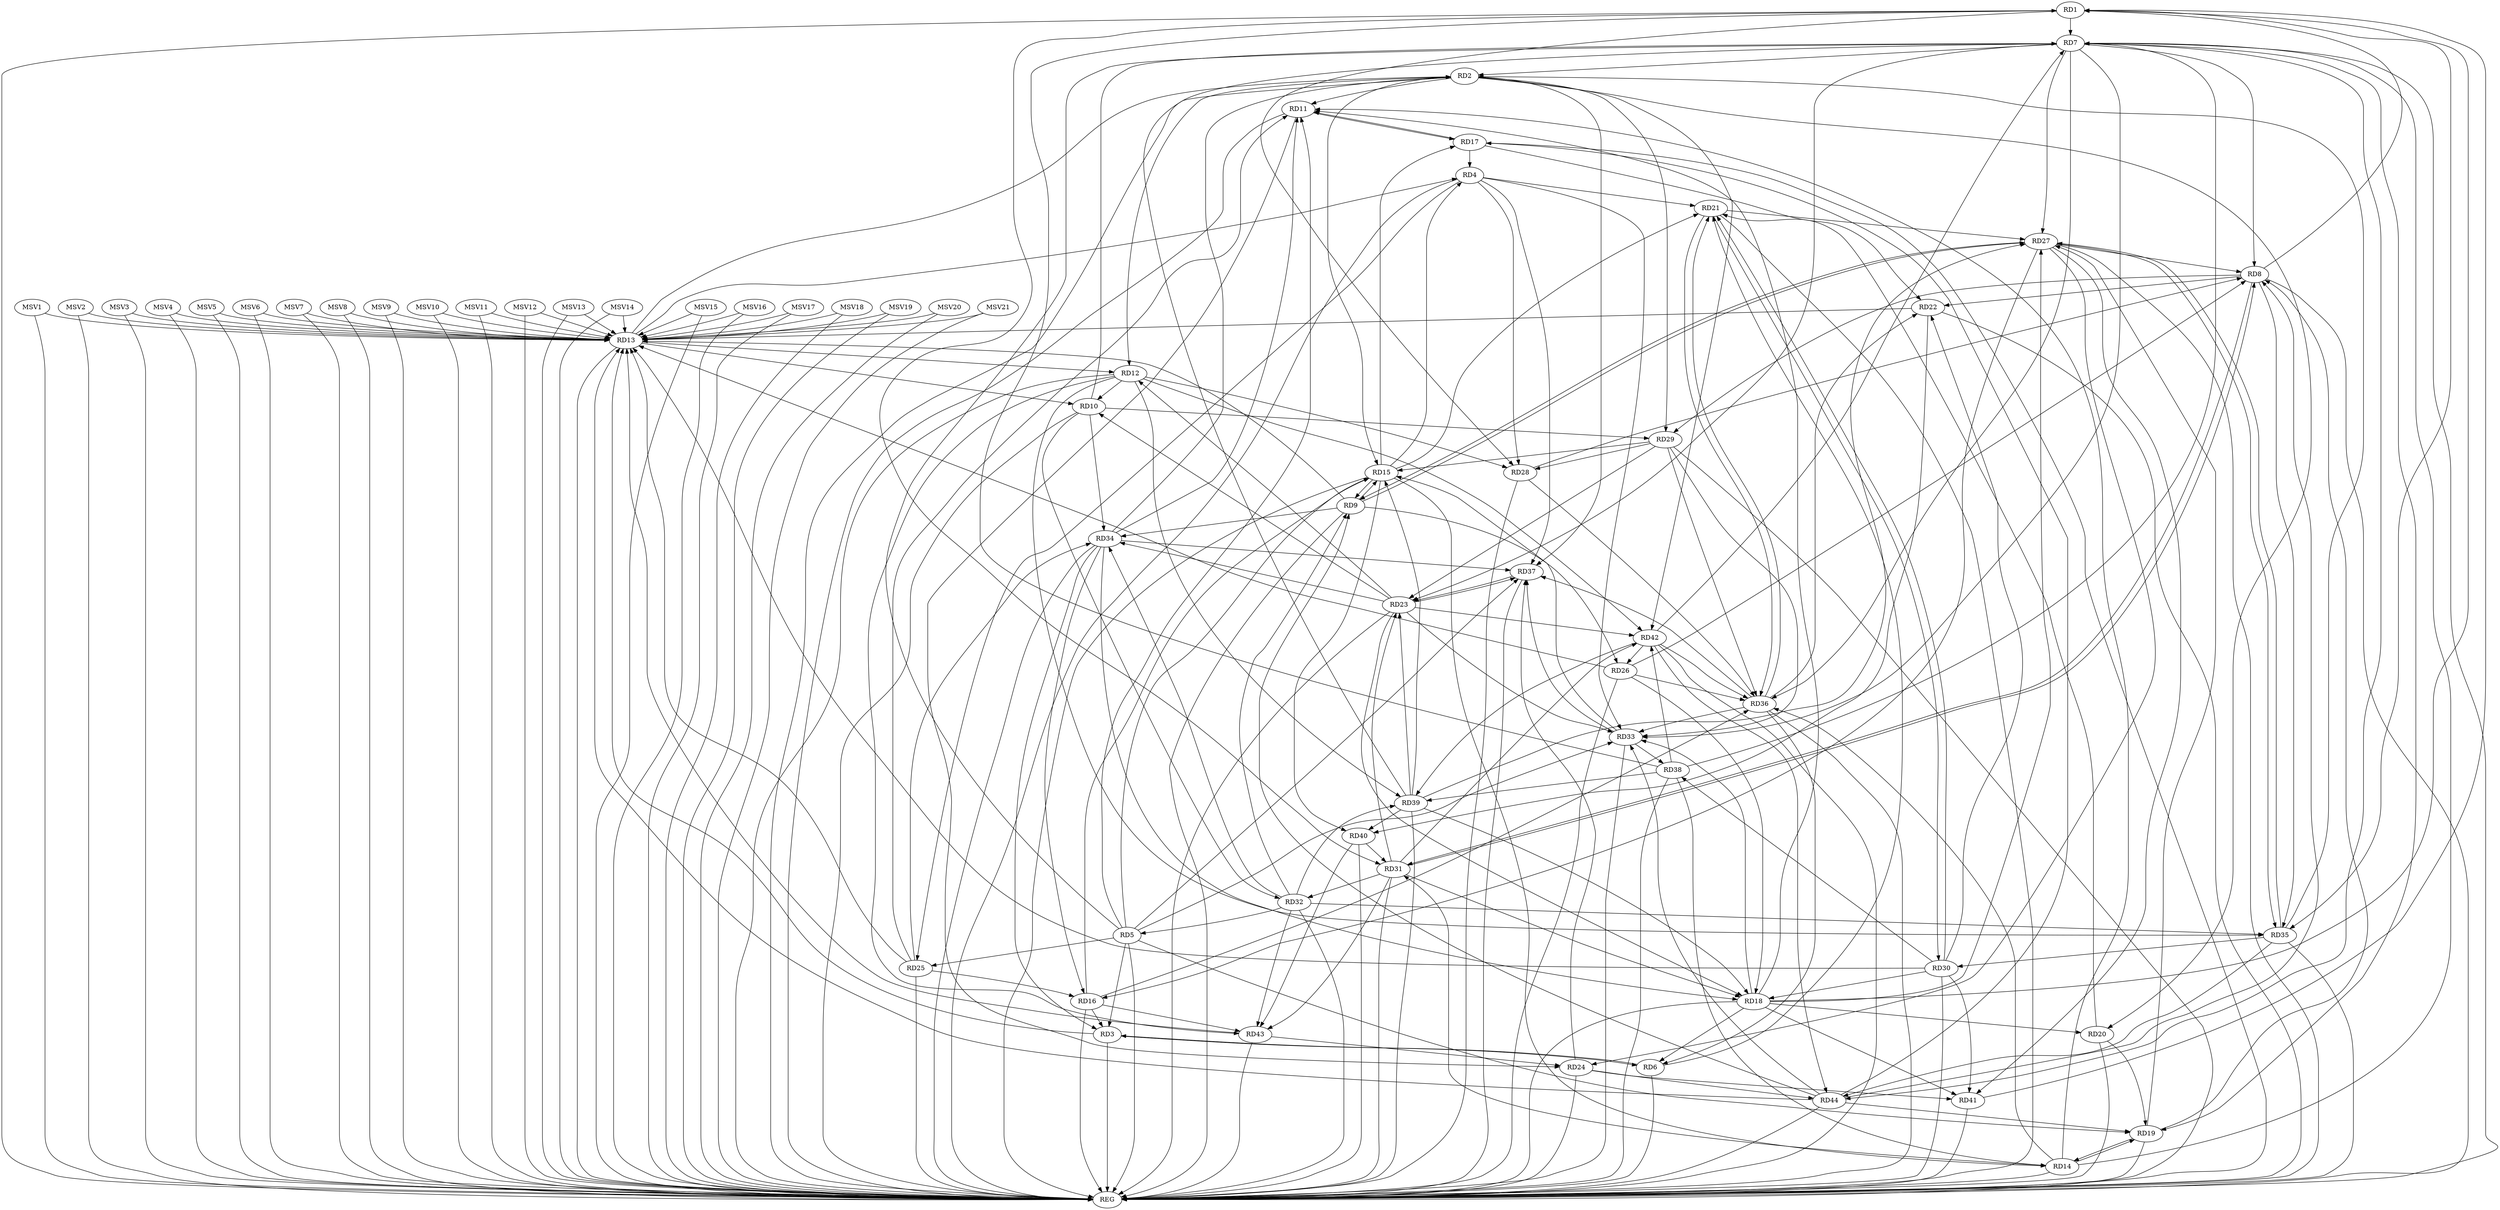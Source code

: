 strict digraph G {
  RD1 [ label="RD1" ];
  RD2 [ label="RD2" ];
  RD3 [ label="RD3" ];
  RD4 [ label="RD4" ];
  RD5 [ label="RD5" ];
  RD6 [ label="RD6" ];
  RD7 [ label="RD7" ];
  RD8 [ label="RD8" ];
  RD9 [ label="RD9" ];
  RD10 [ label="RD10" ];
  RD11 [ label="RD11" ];
  RD12 [ label="RD12" ];
  RD13 [ label="RD13" ];
  RD14 [ label="RD14" ];
  RD15 [ label="RD15" ];
  RD16 [ label="RD16" ];
  RD17 [ label="RD17" ];
  RD18 [ label="RD18" ];
  RD19 [ label="RD19" ];
  RD20 [ label="RD20" ];
  RD21 [ label="RD21" ];
  RD22 [ label="RD22" ];
  RD23 [ label="RD23" ];
  RD24 [ label="RD24" ];
  RD25 [ label="RD25" ];
  RD26 [ label="RD26" ];
  RD27 [ label="RD27" ];
  RD28 [ label="RD28" ];
  RD29 [ label="RD29" ];
  RD30 [ label="RD30" ];
  RD31 [ label="RD31" ];
  RD32 [ label="RD32" ];
  RD33 [ label="RD33" ];
  RD34 [ label="RD34" ];
  RD35 [ label="RD35" ];
  RD36 [ label="RD36" ];
  RD37 [ label="RD37" ];
  RD38 [ label="RD38" ];
  RD39 [ label="RD39" ];
  RD40 [ label="RD40" ];
  RD41 [ label="RD41" ];
  RD42 [ label="RD42" ];
  RD43 [ label="RD43" ];
  RD44 [ label="RD44" ];
  REG [ label="REG" ];
  MSV1 [ label="MSV1" ];
  MSV2 [ label="MSV2" ];
  MSV3 [ label="MSV3" ];
  MSV4 [ label="MSV4" ];
  MSV5 [ label="MSV5" ];
  MSV6 [ label="MSV6" ];
  MSV7 [ label="MSV7" ];
  MSV8 [ label="MSV8" ];
  MSV9 [ label="MSV9" ];
  MSV10 [ label="MSV10" ];
  MSV11 [ label="MSV11" ];
  MSV12 [ label="MSV12" ];
  MSV13 [ label="MSV13" ];
  MSV14 [ label="MSV14" ];
  MSV15 [ label="MSV15" ];
  MSV16 [ label="MSV16" ];
  MSV17 [ label="MSV17" ];
  MSV18 [ label="MSV18" ];
  MSV19 [ label="MSV19" ];
  MSV20 [ label="MSV20" ];
  MSV21 [ label="MSV21" ];
  RD1 -> RD7;
  RD8 -> RD1;
  RD18 -> RD1;
  RD1 -> RD28;
  RD1 -> RD31;
  RD1 -> RD35;
  RD38 -> RD1;
  RD41 -> RD1;
  RD7 -> RD2;
  RD2 -> RD11;
  RD2 -> RD12;
  RD13 -> RD2;
  RD2 -> RD15;
  RD2 -> RD20;
  RD2 -> RD29;
  RD34 -> RD2;
  RD35 -> RD2;
  RD2 -> RD37;
  RD2 -> RD42;
  RD5 -> RD3;
  RD3 -> RD6;
  RD6 -> RD3;
  RD3 -> RD13;
  RD16 -> RD3;
  RD34 -> RD3;
  RD13 -> RD4;
  RD15 -> RD4;
  RD17 -> RD4;
  RD4 -> RD21;
  RD4 -> RD25;
  RD4 -> RD28;
  RD4 -> RD33;
  RD4 -> RD37;
  RD5 -> RD7;
  RD5 -> RD11;
  RD5 -> RD15;
  RD5 -> RD19;
  RD5 -> RD25;
  RD32 -> RD5;
  RD5 -> RD33;
  RD5 -> RD37;
  RD18 -> RD6;
  RD6 -> RD21;
  RD36 -> RD6;
  RD7 -> RD8;
  RD10 -> RD7;
  RD14 -> RD7;
  RD7 -> RD19;
  RD7 -> RD23;
  RD7 -> RD27;
  RD7 -> RD33;
  RD7 -> RD36;
  RD38 -> RD7;
  RD39 -> RD7;
  RD42 -> RD7;
  RD7 -> RD44;
  RD19 -> RD8;
  RD8 -> RD22;
  RD26 -> RD8;
  RD27 -> RD8;
  RD28 -> RD8;
  RD8 -> RD29;
  RD8 -> RD31;
  RD31 -> RD8;
  RD8 -> RD35;
  RD44 -> RD8;
  RD9 -> RD13;
  RD9 -> RD15;
  RD15 -> RD9;
  RD9 -> RD26;
  RD9 -> RD27;
  RD27 -> RD9;
  RD32 -> RD9;
  RD9 -> RD34;
  RD44 -> RD9;
  RD12 -> RD10;
  RD13 -> RD10;
  RD23 -> RD10;
  RD10 -> RD29;
  RD10 -> RD32;
  RD10 -> RD34;
  RD14 -> RD11;
  RD11 -> RD17;
  RD17 -> RD11;
  RD18 -> RD11;
  RD11 -> RD24;
  RD25 -> RD11;
  RD34 -> RD11;
  RD13 -> RD12;
  RD23 -> RD12;
  RD12 -> RD28;
  RD12 -> RD35;
  RD12 -> RD39;
  RD12 -> RD42;
  RD12 -> RD43;
  RD22 -> RD13;
  RD25 -> RD13;
  RD26 -> RD13;
  RD30 -> RD13;
  RD43 -> RD13;
  RD44 -> RD13;
  RD15 -> RD14;
  RD14 -> RD19;
  RD19 -> RD14;
  RD14 -> RD31;
  RD14 -> RD36;
  RD38 -> RD14;
  RD16 -> RD15;
  RD15 -> RD17;
  RD15 -> RD21;
  RD29 -> RD15;
  RD33 -> RD15;
  RD39 -> RD15;
  RD15 -> RD40;
  RD25 -> RD16;
  RD27 -> RD16;
  RD34 -> RD16;
  RD16 -> RD36;
  RD16 -> RD43;
  RD17 -> RD22;
  RD44 -> RD17;
  RD18 -> RD20;
  RD23 -> RD18;
  RD26 -> RD18;
  RD18 -> RD27;
  RD30 -> RD18;
  RD31 -> RD18;
  RD18 -> RD33;
  RD34 -> RD18;
  RD39 -> RD18;
  RD18 -> RD41;
  RD20 -> RD19;
  RD19 -> RD27;
  RD44 -> RD19;
  RD20 -> RD21;
  RD21 -> RD27;
  RD21 -> RD30;
  RD30 -> RD21;
  RD21 -> RD36;
  RD36 -> RD21;
  RD30 -> RD22;
  RD36 -> RD22;
  RD22 -> RD40;
  RD29 -> RD23;
  RD31 -> RD23;
  RD23 -> RD33;
  RD23 -> RD34;
  RD23 -> RD37;
  RD37 -> RD23;
  RD39 -> RD23;
  RD23 -> RD42;
  RD27 -> RD24;
  RD24 -> RD37;
  RD24 -> RD41;
  RD43 -> RD24;
  RD24 -> RD44;
  RD25 -> RD34;
  RD26 -> RD36;
  RD42 -> RD26;
  RD27 -> RD35;
  RD35 -> RD27;
  RD39 -> RD27;
  RD27 -> RD41;
  RD29 -> RD28;
  RD28 -> RD36;
  RD29 -> RD33;
  RD29 -> RD36;
  RD35 -> RD30;
  RD30 -> RD38;
  RD30 -> RD41;
  RD31 -> RD32;
  RD40 -> RD31;
  RD31 -> RD42;
  RD31 -> RD43;
  RD32 -> RD34;
  RD32 -> RD35;
  RD32 -> RD39;
  RD32 -> RD43;
  RD36 -> RD33;
  RD33 -> RD37;
  RD33 -> RD38;
  RD44 -> RD33;
  RD34 -> RD37;
  RD35 -> RD44;
  RD36 -> RD37;
  RD42 -> RD36;
  RD38 -> RD39;
  RD38 -> RD42;
  RD39 -> RD40;
  RD42 -> RD39;
  RD40 -> RD43;
  RD42 -> RD44;
  RD1 -> REG;
  RD2 -> REG;
  RD3 -> REG;
  RD4 -> REG;
  RD5 -> REG;
  RD6 -> REG;
  RD7 -> REG;
  RD8 -> REG;
  RD9 -> REG;
  RD10 -> REG;
  RD11 -> REG;
  RD12 -> REG;
  RD13 -> REG;
  RD14 -> REG;
  RD15 -> REG;
  RD16 -> REG;
  RD17 -> REG;
  RD18 -> REG;
  RD19 -> REG;
  RD20 -> REG;
  RD21 -> REG;
  RD22 -> REG;
  RD23 -> REG;
  RD24 -> REG;
  RD25 -> REG;
  RD26 -> REG;
  RD27 -> REG;
  RD28 -> REG;
  RD29 -> REG;
  RD30 -> REG;
  RD31 -> REG;
  RD32 -> REG;
  RD33 -> REG;
  RD34 -> REG;
  RD35 -> REG;
  RD36 -> REG;
  RD37 -> REG;
  RD38 -> REG;
  RD39 -> REG;
  RD40 -> REG;
  RD41 -> REG;
  RD42 -> REG;
  RD43 -> REG;
  RD44 -> REG;
  MSV1 -> RD13;
  MSV2 -> RD13;
  MSV3 -> RD13;
  MSV1 -> REG;
  MSV2 -> REG;
  MSV3 -> REG;
  MSV4 -> RD13;
  MSV4 -> REG;
  MSV5 -> RD13;
  MSV6 -> RD13;
  MSV7 -> RD13;
  MSV8 -> RD13;
  MSV5 -> REG;
  MSV6 -> REG;
  MSV7 -> REG;
  MSV8 -> REG;
  MSV9 -> RD13;
  MSV10 -> RD13;
  MSV9 -> REG;
  MSV10 -> REG;
  MSV11 -> RD13;
  MSV12 -> RD13;
  MSV11 -> REG;
  MSV12 -> REG;
  MSV13 -> RD13;
  MSV13 -> REG;
  MSV14 -> RD13;
  MSV15 -> RD13;
  MSV16 -> RD13;
  MSV14 -> REG;
  MSV15 -> REG;
  MSV16 -> REG;
  MSV17 -> RD13;
  MSV18 -> RD13;
  MSV19 -> RD13;
  MSV17 -> REG;
  MSV18 -> REG;
  MSV19 -> REG;
  MSV20 -> RD13;
  MSV20 -> REG;
  MSV21 -> RD13;
  MSV21 -> REG;
}
